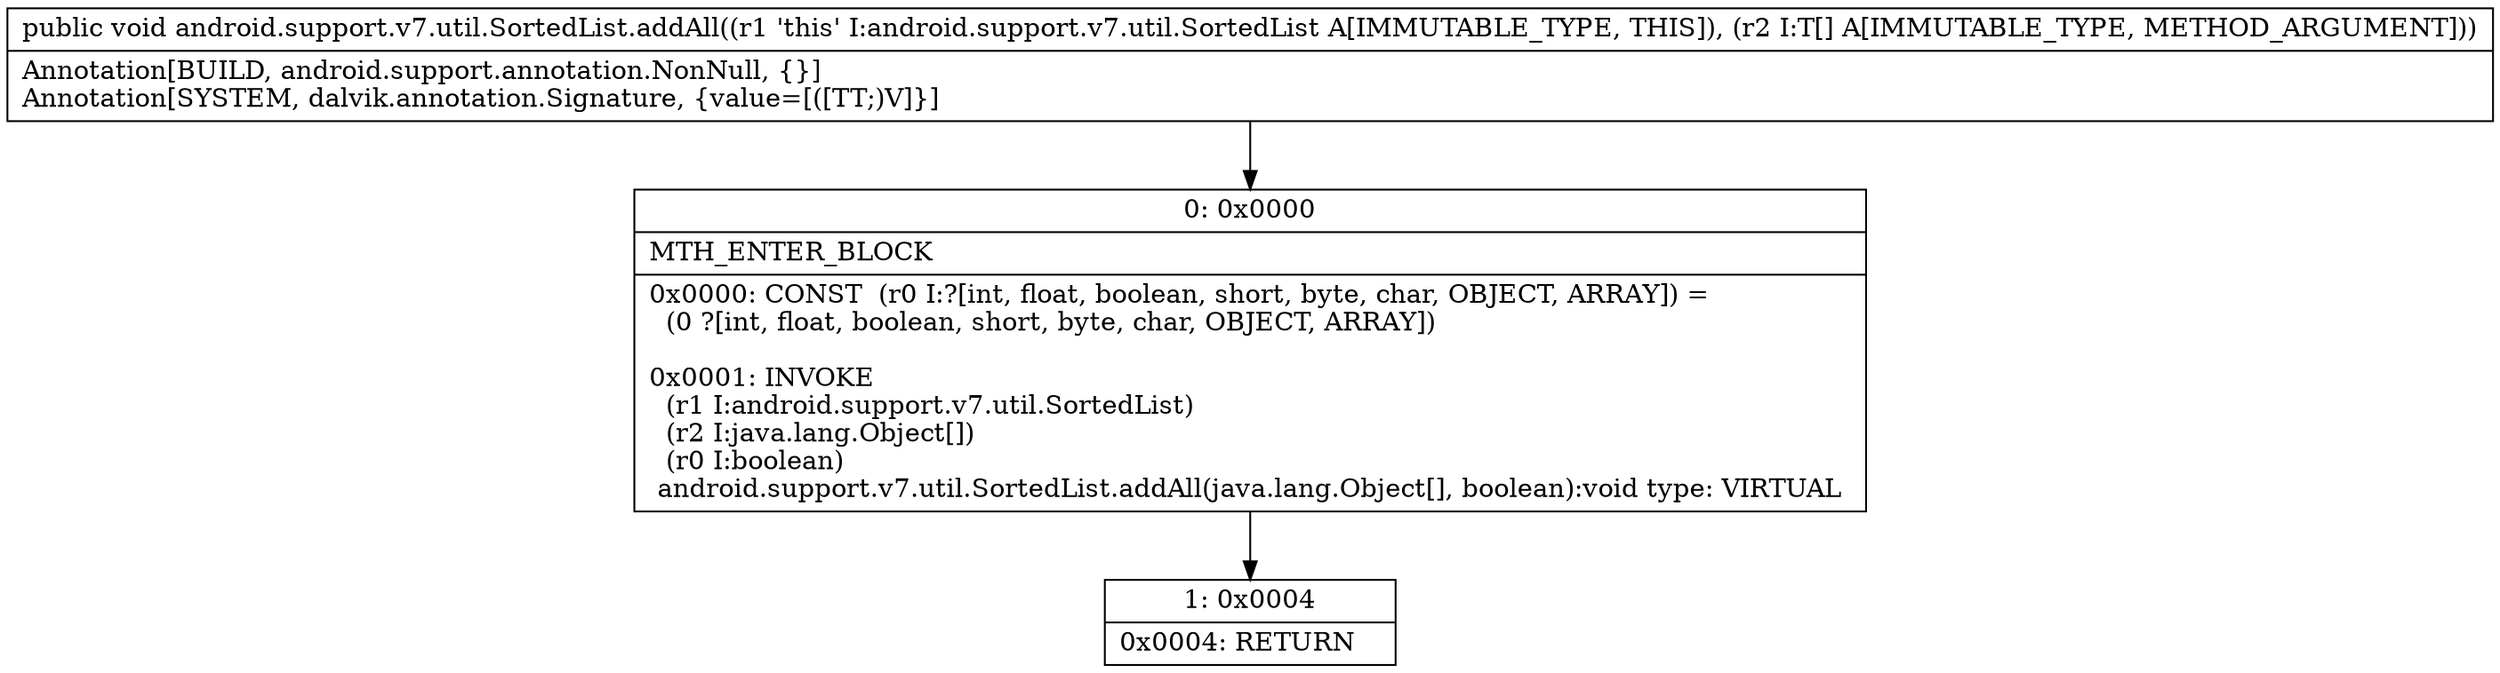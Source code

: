 digraph "CFG forandroid.support.v7.util.SortedList.addAll([Ljava\/lang\/Object;)V" {
Node_0 [shape=record,label="{0\:\ 0x0000|MTH_ENTER_BLOCK\l|0x0000: CONST  (r0 I:?[int, float, boolean, short, byte, char, OBJECT, ARRAY]) = \l  (0 ?[int, float, boolean, short, byte, char, OBJECT, ARRAY])\l \l0x0001: INVOKE  \l  (r1 I:android.support.v7.util.SortedList)\l  (r2 I:java.lang.Object[])\l  (r0 I:boolean)\l android.support.v7.util.SortedList.addAll(java.lang.Object[], boolean):void type: VIRTUAL \l}"];
Node_1 [shape=record,label="{1\:\ 0x0004|0x0004: RETURN   \l}"];
MethodNode[shape=record,label="{public void android.support.v7.util.SortedList.addAll((r1 'this' I:android.support.v7.util.SortedList A[IMMUTABLE_TYPE, THIS]), (r2 I:T[] A[IMMUTABLE_TYPE, METHOD_ARGUMENT]))  | Annotation[BUILD, android.support.annotation.NonNull, \{\}]\lAnnotation[SYSTEM, dalvik.annotation.Signature, \{value=[([TT;)V]\}]\l}"];
MethodNode -> Node_0;
Node_0 -> Node_1;
}

